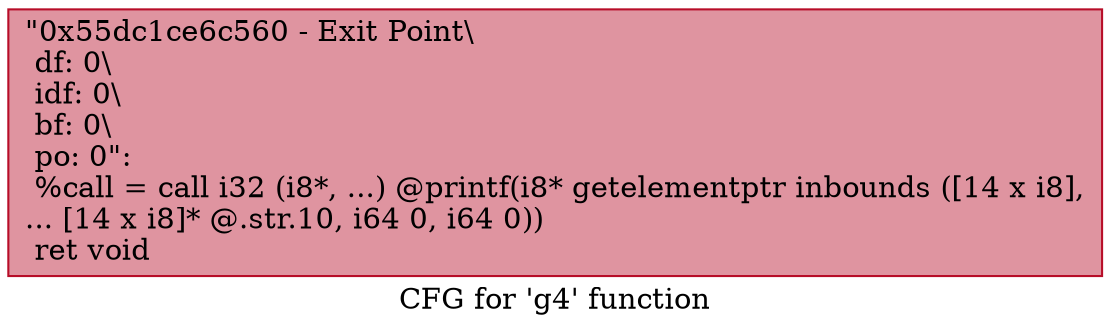 digraph "CFG for 'g4' function" {
	label="CFG for 'g4' function";

	Node0x55dc1ce6c560 [shape=record,color="#b70d28ff", style=filled, fillcolor="#b70d2870",label="{\"0x55dc1ce6c560 - Exit Point\\\l df: 0\\\l idf: 0\\\l bf: 0\\\l po: 0\":\l  %call = call i32 (i8*, ...) @printf(i8* getelementptr inbounds ([14 x i8],\l... [14 x i8]* @.str.10, i64 0, i64 0))\l  ret void\l}"];
}
